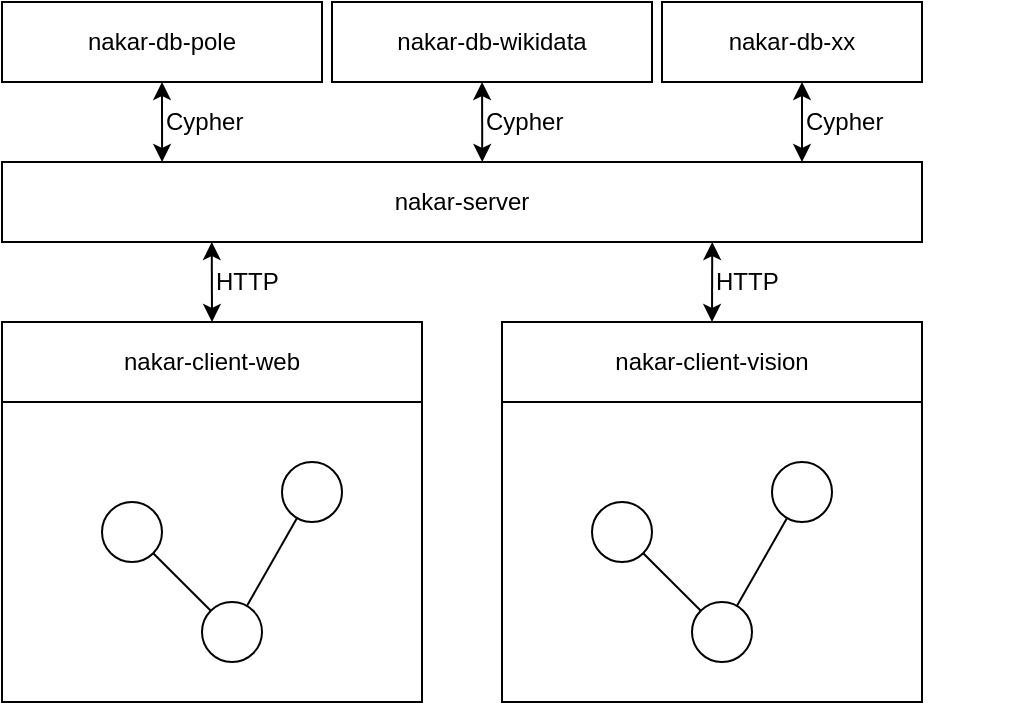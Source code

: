 <mxfile version="25.0.2">
  <diagram name="Page-1" id="vQwCS0VuyH1_z9JokuWV">
    <mxGraphModel dx="646" dy="424" grid="1" gridSize="10" guides="1" tooltips="1" connect="1" arrows="1" fold="1" page="1" pageScale="1" pageWidth="1169" pageHeight="827" math="0" shadow="0">
      <root>
        <mxCell id="0" />
        <mxCell id="1" parent="0" />
        <mxCell id="h_gjy8d-nbvcVHeryfm6-1" value="nakar-client-web" style="rounded=0;whiteSpace=wrap;html=1;" vertex="1" parent="1">
          <mxGeometry x="160" y="360" width="210" height="40" as="geometry" />
        </mxCell>
        <mxCell id="h_gjy8d-nbvcVHeryfm6-2" value="" style="rounded=0;whiteSpace=wrap;html=1;" vertex="1" parent="1">
          <mxGeometry x="160" y="400" width="210" height="150" as="geometry" />
        </mxCell>
        <mxCell id="h_gjy8d-nbvcVHeryfm6-3" value="" style="ellipse;whiteSpace=wrap;html=1;" vertex="1" parent="1">
          <mxGeometry x="300" y="430" width="30" height="30" as="geometry" />
        </mxCell>
        <mxCell id="h_gjy8d-nbvcVHeryfm6-4" value="" style="ellipse;whiteSpace=wrap;html=1;" vertex="1" parent="1">
          <mxGeometry x="260" y="500" width="30" height="30" as="geometry" />
        </mxCell>
        <mxCell id="h_gjy8d-nbvcVHeryfm6-5" value="" style="ellipse;whiteSpace=wrap;html=1;" vertex="1" parent="1">
          <mxGeometry x="210" y="450" width="30" height="30" as="geometry" />
        </mxCell>
        <mxCell id="h_gjy8d-nbvcVHeryfm6-6" value="" style="endArrow=none;html=1;rounded=0;" edge="1" parent="1" source="h_gjy8d-nbvcVHeryfm6-4" target="h_gjy8d-nbvcVHeryfm6-5">
          <mxGeometry width="50" height="50" relative="1" as="geometry">
            <mxPoint x="450" y="600" as="sourcePoint" />
            <mxPoint x="500" y="550" as="targetPoint" />
          </mxGeometry>
        </mxCell>
        <mxCell id="h_gjy8d-nbvcVHeryfm6-7" value="" style="endArrow=none;html=1;rounded=0;" edge="1" parent="1" source="h_gjy8d-nbvcVHeryfm6-3" target="h_gjy8d-nbvcVHeryfm6-4">
          <mxGeometry width="50" height="50" relative="1" as="geometry">
            <mxPoint x="274" y="514" as="sourcePoint" />
            <mxPoint x="246" y="486" as="targetPoint" />
          </mxGeometry>
        </mxCell>
        <mxCell id="h_gjy8d-nbvcVHeryfm6-8" value="nakar-client-vision" style="rounded=0;whiteSpace=wrap;html=1;" vertex="1" parent="1">
          <mxGeometry x="410" y="360" width="210" height="40" as="geometry" />
        </mxCell>
        <mxCell id="h_gjy8d-nbvcVHeryfm6-9" value="" style="rounded=0;whiteSpace=wrap;html=1;" vertex="1" parent="1">
          <mxGeometry x="410" y="400" width="210" height="150" as="geometry" />
        </mxCell>
        <mxCell id="h_gjy8d-nbvcVHeryfm6-10" value="" style="ellipse;whiteSpace=wrap;html=1;" vertex="1" parent="1">
          <mxGeometry x="545" y="430" width="30" height="30" as="geometry" />
        </mxCell>
        <mxCell id="h_gjy8d-nbvcVHeryfm6-11" value="" style="ellipse;whiteSpace=wrap;html=1;" vertex="1" parent="1">
          <mxGeometry x="505" y="500" width="30" height="30" as="geometry" />
        </mxCell>
        <mxCell id="h_gjy8d-nbvcVHeryfm6-12" value="" style="ellipse;whiteSpace=wrap;html=1;" vertex="1" parent="1">
          <mxGeometry x="455" y="450" width="30" height="30" as="geometry" />
        </mxCell>
        <mxCell id="h_gjy8d-nbvcVHeryfm6-13" value="" style="endArrow=none;html=1;rounded=0;" edge="1" parent="1" source="h_gjy8d-nbvcVHeryfm6-11" target="h_gjy8d-nbvcVHeryfm6-12">
          <mxGeometry width="50" height="50" relative="1" as="geometry">
            <mxPoint x="695" y="600" as="sourcePoint" />
            <mxPoint x="745" y="550" as="targetPoint" />
          </mxGeometry>
        </mxCell>
        <mxCell id="h_gjy8d-nbvcVHeryfm6-14" value="" style="endArrow=none;html=1;rounded=0;" edge="1" parent="1" source="h_gjy8d-nbvcVHeryfm6-10" target="h_gjy8d-nbvcVHeryfm6-11">
          <mxGeometry width="50" height="50" relative="1" as="geometry">
            <mxPoint x="519" y="514" as="sourcePoint" />
            <mxPoint x="491" y="486" as="targetPoint" />
          </mxGeometry>
        </mxCell>
        <mxCell id="h_gjy8d-nbvcVHeryfm6-15" value="nakar-server" style="rounded=0;whiteSpace=wrap;html=1;" vertex="1" parent="1">
          <mxGeometry x="160" y="280" width="460" height="40" as="geometry" />
        </mxCell>
        <mxCell id="h_gjy8d-nbvcVHeryfm6-16" value="nakar-db-pole" style="rounded=0;whiteSpace=wrap;html=1;" vertex="1" parent="1">
          <mxGeometry x="160" y="200" width="160" height="40" as="geometry" />
        </mxCell>
        <mxCell id="h_gjy8d-nbvcVHeryfm6-17" value="nakar-db-wikidata" style="rounded=0;whiteSpace=wrap;html=1;" vertex="1" parent="1">
          <mxGeometry x="325" y="200" width="160" height="40" as="geometry" />
        </mxCell>
        <mxCell id="h_gjy8d-nbvcVHeryfm6-18" value="nakar-db-xx" style="rounded=0;whiteSpace=wrap;html=1;" vertex="1" parent="1">
          <mxGeometry x="490" y="200" width="130" height="40" as="geometry" />
        </mxCell>
        <mxCell id="h_gjy8d-nbvcVHeryfm6-19" value="" style="endArrow=classic;startArrow=classic;html=1;rounded=0;exitX=0.174;exitY=0;exitDx=0;exitDy=0;exitPerimeter=0;" edge="1" parent="1" source="h_gjy8d-nbvcVHeryfm6-15">
          <mxGeometry width="50" height="50" relative="1" as="geometry">
            <mxPoint x="560" y="440" as="sourcePoint" />
            <mxPoint x="240" y="240" as="targetPoint" />
          </mxGeometry>
        </mxCell>
        <mxCell id="h_gjy8d-nbvcVHeryfm6-20" value="" style="endArrow=classic;startArrow=classic;html=1;rounded=0;entryX=0.469;entryY=1;entryDx=0;entryDy=0;entryPerimeter=0;exitX=0.522;exitY=0;exitDx=0;exitDy=0;exitPerimeter=0;" edge="1" parent="1" source="h_gjy8d-nbvcVHeryfm6-15" target="h_gjy8d-nbvcVHeryfm6-17">
          <mxGeometry width="50" height="50" relative="1" as="geometry">
            <mxPoint x="400" y="268" as="sourcePoint" />
            <mxPoint x="400" y="248" as="targetPoint" />
          </mxGeometry>
        </mxCell>
        <mxCell id="h_gjy8d-nbvcVHeryfm6-21" value="" style="endArrow=classic;startArrow=classic;html=1;rounded=0;entryX=0;entryY=0;entryDx=0;entryDy=0;exitX=0;exitY=1;exitDx=0;exitDy=0;" edge="1" parent="1" source="h_gjy8d-nbvcVHeryfm6-26" target="h_gjy8d-nbvcVHeryfm6-26">
          <mxGeometry width="50" height="50" relative="1" as="geometry">
            <mxPoint x="410" y="290" as="sourcePoint" />
            <mxPoint x="410" y="250" as="targetPoint" />
          </mxGeometry>
        </mxCell>
        <mxCell id="h_gjy8d-nbvcVHeryfm6-22" value="" style="endArrow=classic;startArrow=classic;html=1;rounded=0;entryX=0.772;entryY=1;entryDx=0;entryDy=0;exitX=0.5;exitY=0;exitDx=0;exitDy=0;entryPerimeter=0;" edge="1" parent="1" source="h_gjy8d-nbvcVHeryfm6-8" target="h_gjy8d-nbvcVHeryfm6-15">
          <mxGeometry width="50" height="50" relative="1" as="geometry">
            <mxPoint x="519.84" y="360" as="sourcePoint" />
            <mxPoint x="519.84" y="320" as="targetPoint" />
          </mxGeometry>
        </mxCell>
        <mxCell id="h_gjy8d-nbvcVHeryfm6-23" value="" style="endArrow=classic;startArrow=classic;html=1;rounded=0;entryX=0.228;entryY=1;entryDx=0;entryDy=0;exitX=0.5;exitY=0;exitDx=0;exitDy=0;entryPerimeter=0;" edge="1" parent="1" source="h_gjy8d-nbvcVHeryfm6-1" target="h_gjy8d-nbvcVHeryfm6-15">
          <mxGeometry width="50" height="50" relative="1" as="geometry">
            <mxPoint x="274.84" y="360" as="sourcePoint" />
            <mxPoint x="274.84" y="320" as="targetPoint" />
          </mxGeometry>
        </mxCell>
        <mxCell id="h_gjy8d-nbvcVHeryfm6-24" value="HTTP" style="text;html=1;align=left;verticalAlign=middle;whiteSpace=wrap;rounded=0;" vertex="1" parent="1">
          <mxGeometry x="265" y="320" width="105" height="40" as="geometry" />
        </mxCell>
        <mxCell id="h_gjy8d-nbvcVHeryfm6-25" value="HTTP" style="text;html=1;align=left;verticalAlign=middle;whiteSpace=wrap;rounded=0;" vertex="1" parent="1">
          <mxGeometry x="515" y="320" width="105" height="40" as="geometry" />
        </mxCell>
        <mxCell id="h_gjy8d-nbvcVHeryfm6-26" value="Cypher" style="text;html=1;align=left;verticalAlign=middle;whiteSpace=wrap;rounded=0;" vertex="1" parent="1">
          <mxGeometry x="560" y="240" width="105" height="40" as="geometry" />
        </mxCell>
        <mxCell id="h_gjy8d-nbvcVHeryfm6-27" value="Cypher" style="text;html=1;align=left;verticalAlign=middle;whiteSpace=wrap;rounded=0;" vertex="1" parent="1">
          <mxGeometry x="400" y="240" width="105" height="40" as="geometry" />
        </mxCell>
        <mxCell id="h_gjy8d-nbvcVHeryfm6-28" value="Cypher" style="text;html=1;align=left;verticalAlign=middle;whiteSpace=wrap;rounded=0;" vertex="1" parent="1">
          <mxGeometry x="240" y="240" width="105" height="40" as="geometry" />
        </mxCell>
      </root>
    </mxGraphModel>
  </diagram>
</mxfile>
